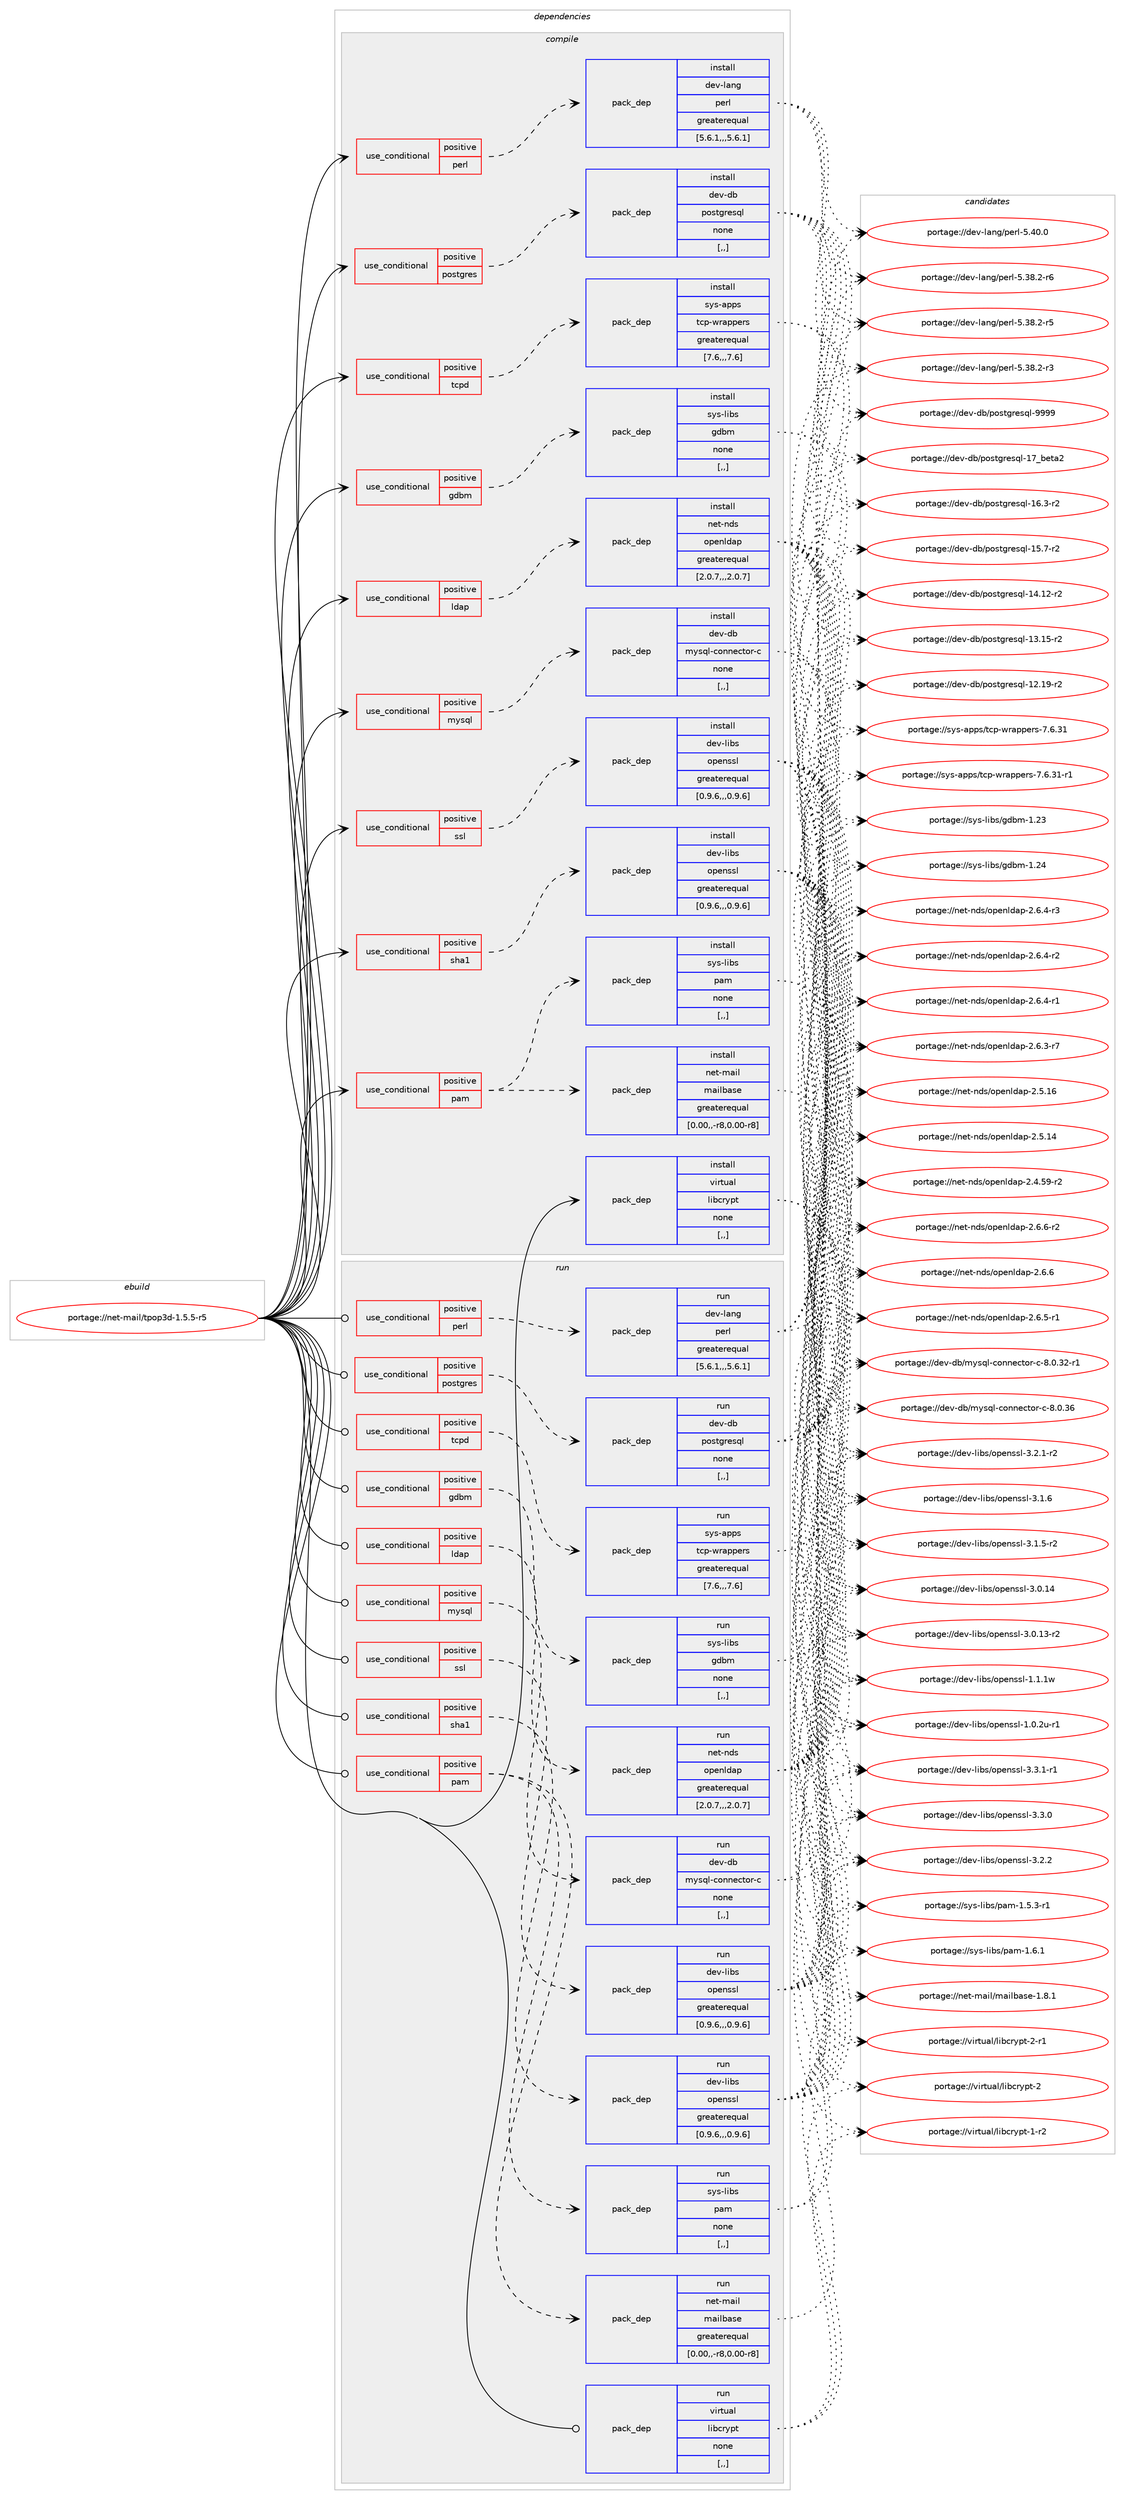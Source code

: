digraph prolog {

# *************
# Graph options
# *************

newrank=true;
concentrate=true;
compound=true;
graph [rankdir=LR,fontname=Helvetica,fontsize=10,ranksep=1.5];#, ranksep=2.5, nodesep=0.2];
edge  [arrowhead=vee];
node  [fontname=Helvetica,fontsize=10];

# **********
# The ebuild
# **********

subgraph cluster_leftcol {
color=gray;
label=<<i>ebuild</i>>;
id [label="portage://net-mail/tpop3d-1.5.5-r5", color=red, width=4, href="../net-mail/tpop3d-1.5.5-r5.svg"];
}

# ****************
# The dependencies
# ****************

subgraph cluster_midcol {
color=gray;
label=<<i>dependencies</i>>;
subgraph cluster_compile {
fillcolor="#eeeeee";
style=filled;
label=<<i>compile</i>>;
subgraph cond95423 {
dependency364932 [label=<<TABLE BORDER="0" CELLBORDER="1" CELLSPACING="0" CELLPADDING="4"><TR><TD ROWSPAN="3" CELLPADDING="10">use_conditional</TD></TR><TR><TD>positive</TD></TR><TR><TD>gdbm</TD></TR></TABLE>>, shape=none, color=red];
subgraph pack266848 {
dependency364933 [label=<<TABLE BORDER="0" CELLBORDER="1" CELLSPACING="0" CELLPADDING="4" WIDTH="220"><TR><TD ROWSPAN="6" CELLPADDING="30">pack_dep</TD></TR><TR><TD WIDTH="110">install</TD></TR><TR><TD>sys-libs</TD></TR><TR><TD>gdbm</TD></TR><TR><TD>none</TD></TR><TR><TD>[,,]</TD></TR></TABLE>>, shape=none, color=blue];
}
dependency364932:e -> dependency364933:w [weight=20,style="dashed",arrowhead="vee"];
}
id:e -> dependency364932:w [weight=20,style="solid",arrowhead="vee"];
subgraph cond95424 {
dependency364934 [label=<<TABLE BORDER="0" CELLBORDER="1" CELLSPACING="0" CELLPADDING="4"><TR><TD ROWSPAN="3" CELLPADDING="10">use_conditional</TD></TR><TR><TD>positive</TD></TR><TR><TD>ldap</TD></TR></TABLE>>, shape=none, color=red];
subgraph pack266849 {
dependency364935 [label=<<TABLE BORDER="0" CELLBORDER="1" CELLSPACING="0" CELLPADDING="4" WIDTH="220"><TR><TD ROWSPAN="6" CELLPADDING="30">pack_dep</TD></TR><TR><TD WIDTH="110">install</TD></TR><TR><TD>net-nds</TD></TR><TR><TD>openldap</TD></TR><TR><TD>greaterequal</TD></TR><TR><TD>[2.0.7,,,2.0.7]</TD></TR></TABLE>>, shape=none, color=blue];
}
dependency364934:e -> dependency364935:w [weight=20,style="dashed",arrowhead="vee"];
}
id:e -> dependency364934:w [weight=20,style="solid",arrowhead="vee"];
subgraph cond95425 {
dependency364936 [label=<<TABLE BORDER="0" CELLBORDER="1" CELLSPACING="0" CELLPADDING="4"><TR><TD ROWSPAN="3" CELLPADDING="10">use_conditional</TD></TR><TR><TD>positive</TD></TR><TR><TD>mysql</TD></TR></TABLE>>, shape=none, color=red];
subgraph pack266850 {
dependency364937 [label=<<TABLE BORDER="0" CELLBORDER="1" CELLSPACING="0" CELLPADDING="4" WIDTH="220"><TR><TD ROWSPAN="6" CELLPADDING="30">pack_dep</TD></TR><TR><TD WIDTH="110">install</TD></TR><TR><TD>dev-db</TD></TR><TR><TD>mysql-connector-c</TD></TR><TR><TD>none</TD></TR><TR><TD>[,,]</TD></TR></TABLE>>, shape=none, color=blue];
}
dependency364936:e -> dependency364937:w [weight=20,style="dashed",arrowhead="vee"];
}
id:e -> dependency364936:w [weight=20,style="solid",arrowhead="vee"];
subgraph cond95426 {
dependency364938 [label=<<TABLE BORDER="0" CELLBORDER="1" CELLSPACING="0" CELLPADDING="4"><TR><TD ROWSPAN="3" CELLPADDING="10">use_conditional</TD></TR><TR><TD>positive</TD></TR><TR><TD>pam</TD></TR></TABLE>>, shape=none, color=red];
subgraph pack266851 {
dependency364939 [label=<<TABLE BORDER="0" CELLBORDER="1" CELLSPACING="0" CELLPADDING="4" WIDTH="220"><TR><TD ROWSPAN="6" CELLPADDING="30">pack_dep</TD></TR><TR><TD WIDTH="110">install</TD></TR><TR><TD>net-mail</TD></TR><TR><TD>mailbase</TD></TR><TR><TD>greaterequal</TD></TR><TR><TD>[0.00,,-r8,0.00-r8]</TD></TR></TABLE>>, shape=none, color=blue];
}
dependency364938:e -> dependency364939:w [weight=20,style="dashed",arrowhead="vee"];
subgraph pack266852 {
dependency364940 [label=<<TABLE BORDER="0" CELLBORDER="1" CELLSPACING="0" CELLPADDING="4" WIDTH="220"><TR><TD ROWSPAN="6" CELLPADDING="30">pack_dep</TD></TR><TR><TD WIDTH="110">install</TD></TR><TR><TD>sys-libs</TD></TR><TR><TD>pam</TD></TR><TR><TD>none</TD></TR><TR><TD>[,,]</TD></TR></TABLE>>, shape=none, color=blue];
}
dependency364938:e -> dependency364940:w [weight=20,style="dashed",arrowhead="vee"];
}
id:e -> dependency364938:w [weight=20,style="solid",arrowhead="vee"];
subgraph cond95427 {
dependency364941 [label=<<TABLE BORDER="0" CELLBORDER="1" CELLSPACING="0" CELLPADDING="4"><TR><TD ROWSPAN="3" CELLPADDING="10">use_conditional</TD></TR><TR><TD>positive</TD></TR><TR><TD>perl</TD></TR></TABLE>>, shape=none, color=red];
subgraph pack266853 {
dependency364942 [label=<<TABLE BORDER="0" CELLBORDER="1" CELLSPACING="0" CELLPADDING="4" WIDTH="220"><TR><TD ROWSPAN="6" CELLPADDING="30">pack_dep</TD></TR><TR><TD WIDTH="110">install</TD></TR><TR><TD>dev-lang</TD></TR><TR><TD>perl</TD></TR><TR><TD>greaterequal</TD></TR><TR><TD>[5.6.1,,,5.6.1]</TD></TR></TABLE>>, shape=none, color=blue];
}
dependency364941:e -> dependency364942:w [weight=20,style="dashed",arrowhead="vee"];
}
id:e -> dependency364941:w [weight=20,style="solid",arrowhead="vee"];
subgraph cond95428 {
dependency364943 [label=<<TABLE BORDER="0" CELLBORDER="1" CELLSPACING="0" CELLPADDING="4"><TR><TD ROWSPAN="3" CELLPADDING="10">use_conditional</TD></TR><TR><TD>positive</TD></TR><TR><TD>postgres</TD></TR></TABLE>>, shape=none, color=red];
subgraph pack266854 {
dependency364944 [label=<<TABLE BORDER="0" CELLBORDER="1" CELLSPACING="0" CELLPADDING="4" WIDTH="220"><TR><TD ROWSPAN="6" CELLPADDING="30">pack_dep</TD></TR><TR><TD WIDTH="110">install</TD></TR><TR><TD>dev-db</TD></TR><TR><TD>postgresql</TD></TR><TR><TD>none</TD></TR><TR><TD>[,,]</TD></TR></TABLE>>, shape=none, color=blue];
}
dependency364943:e -> dependency364944:w [weight=20,style="dashed",arrowhead="vee"];
}
id:e -> dependency364943:w [weight=20,style="solid",arrowhead="vee"];
subgraph cond95429 {
dependency364945 [label=<<TABLE BORDER="0" CELLBORDER="1" CELLSPACING="0" CELLPADDING="4"><TR><TD ROWSPAN="3" CELLPADDING="10">use_conditional</TD></TR><TR><TD>positive</TD></TR><TR><TD>sha1</TD></TR></TABLE>>, shape=none, color=red];
subgraph pack266855 {
dependency364946 [label=<<TABLE BORDER="0" CELLBORDER="1" CELLSPACING="0" CELLPADDING="4" WIDTH="220"><TR><TD ROWSPAN="6" CELLPADDING="30">pack_dep</TD></TR><TR><TD WIDTH="110">install</TD></TR><TR><TD>dev-libs</TD></TR><TR><TD>openssl</TD></TR><TR><TD>greaterequal</TD></TR><TR><TD>[0.9.6,,,0.9.6]</TD></TR></TABLE>>, shape=none, color=blue];
}
dependency364945:e -> dependency364946:w [weight=20,style="dashed",arrowhead="vee"];
}
id:e -> dependency364945:w [weight=20,style="solid",arrowhead="vee"];
subgraph cond95430 {
dependency364947 [label=<<TABLE BORDER="0" CELLBORDER="1" CELLSPACING="0" CELLPADDING="4"><TR><TD ROWSPAN="3" CELLPADDING="10">use_conditional</TD></TR><TR><TD>positive</TD></TR><TR><TD>ssl</TD></TR></TABLE>>, shape=none, color=red];
subgraph pack266856 {
dependency364948 [label=<<TABLE BORDER="0" CELLBORDER="1" CELLSPACING="0" CELLPADDING="4" WIDTH="220"><TR><TD ROWSPAN="6" CELLPADDING="30">pack_dep</TD></TR><TR><TD WIDTH="110">install</TD></TR><TR><TD>dev-libs</TD></TR><TR><TD>openssl</TD></TR><TR><TD>greaterequal</TD></TR><TR><TD>[0.9.6,,,0.9.6]</TD></TR></TABLE>>, shape=none, color=blue];
}
dependency364947:e -> dependency364948:w [weight=20,style="dashed",arrowhead="vee"];
}
id:e -> dependency364947:w [weight=20,style="solid",arrowhead="vee"];
subgraph cond95431 {
dependency364949 [label=<<TABLE BORDER="0" CELLBORDER="1" CELLSPACING="0" CELLPADDING="4"><TR><TD ROWSPAN="3" CELLPADDING="10">use_conditional</TD></TR><TR><TD>positive</TD></TR><TR><TD>tcpd</TD></TR></TABLE>>, shape=none, color=red];
subgraph pack266857 {
dependency364950 [label=<<TABLE BORDER="0" CELLBORDER="1" CELLSPACING="0" CELLPADDING="4" WIDTH="220"><TR><TD ROWSPAN="6" CELLPADDING="30">pack_dep</TD></TR><TR><TD WIDTH="110">install</TD></TR><TR><TD>sys-apps</TD></TR><TR><TD>tcp-wrappers</TD></TR><TR><TD>greaterequal</TD></TR><TR><TD>[7.6,,,7.6]</TD></TR></TABLE>>, shape=none, color=blue];
}
dependency364949:e -> dependency364950:w [weight=20,style="dashed",arrowhead="vee"];
}
id:e -> dependency364949:w [weight=20,style="solid",arrowhead="vee"];
subgraph pack266858 {
dependency364951 [label=<<TABLE BORDER="0" CELLBORDER="1" CELLSPACING="0" CELLPADDING="4" WIDTH="220"><TR><TD ROWSPAN="6" CELLPADDING="30">pack_dep</TD></TR><TR><TD WIDTH="110">install</TD></TR><TR><TD>virtual</TD></TR><TR><TD>libcrypt</TD></TR><TR><TD>none</TD></TR><TR><TD>[,,]</TD></TR></TABLE>>, shape=none, color=blue];
}
id:e -> dependency364951:w [weight=20,style="solid",arrowhead="vee"];
}
subgraph cluster_compileandrun {
fillcolor="#eeeeee";
style=filled;
label=<<i>compile and run</i>>;
}
subgraph cluster_run {
fillcolor="#eeeeee";
style=filled;
label=<<i>run</i>>;
subgraph cond95432 {
dependency364952 [label=<<TABLE BORDER="0" CELLBORDER="1" CELLSPACING="0" CELLPADDING="4"><TR><TD ROWSPAN="3" CELLPADDING="10">use_conditional</TD></TR><TR><TD>positive</TD></TR><TR><TD>gdbm</TD></TR></TABLE>>, shape=none, color=red];
subgraph pack266859 {
dependency364953 [label=<<TABLE BORDER="0" CELLBORDER="1" CELLSPACING="0" CELLPADDING="4" WIDTH="220"><TR><TD ROWSPAN="6" CELLPADDING="30">pack_dep</TD></TR><TR><TD WIDTH="110">run</TD></TR><TR><TD>sys-libs</TD></TR><TR><TD>gdbm</TD></TR><TR><TD>none</TD></TR><TR><TD>[,,]</TD></TR></TABLE>>, shape=none, color=blue];
}
dependency364952:e -> dependency364953:w [weight=20,style="dashed",arrowhead="vee"];
}
id:e -> dependency364952:w [weight=20,style="solid",arrowhead="odot"];
subgraph cond95433 {
dependency364954 [label=<<TABLE BORDER="0" CELLBORDER="1" CELLSPACING="0" CELLPADDING="4"><TR><TD ROWSPAN="3" CELLPADDING="10">use_conditional</TD></TR><TR><TD>positive</TD></TR><TR><TD>ldap</TD></TR></TABLE>>, shape=none, color=red];
subgraph pack266860 {
dependency364955 [label=<<TABLE BORDER="0" CELLBORDER="1" CELLSPACING="0" CELLPADDING="4" WIDTH="220"><TR><TD ROWSPAN="6" CELLPADDING="30">pack_dep</TD></TR><TR><TD WIDTH="110">run</TD></TR><TR><TD>net-nds</TD></TR><TR><TD>openldap</TD></TR><TR><TD>greaterequal</TD></TR><TR><TD>[2.0.7,,,2.0.7]</TD></TR></TABLE>>, shape=none, color=blue];
}
dependency364954:e -> dependency364955:w [weight=20,style="dashed",arrowhead="vee"];
}
id:e -> dependency364954:w [weight=20,style="solid",arrowhead="odot"];
subgraph cond95434 {
dependency364956 [label=<<TABLE BORDER="0" CELLBORDER="1" CELLSPACING="0" CELLPADDING="4"><TR><TD ROWSPAN="3" CELLPADDING="10">use_conditional</TD></TR><TR><TD>positive</TD></TR><TR><TD>mysql</TD></TR></TABLE>>, shape=none, color=red];
subgraph pack266861 {
dependency364957 [label=<<TABLE BORDER="0" CELLBORDER="1" CELLSPACING="0" CELLPADDING="4" WIDTH="220"><TR><TD ROWSPAN="6" CELLPADDING="30">pack_dep</TD></TR><TR><TD WIDTH="110">run</TD></TR><TR><TD>dev-db</TD></TR><TR><TD>mysql-connector-c</TD></TR><TR><TD>none</TD></TR><TR><TD>[,,]</TD></TR></TABLE>>, shape=none, color=blue];
}
dependency364956:e -> dependency364957:w [weight=20,style="dashed",arrowhead="vee"];
}
id:e -> dependency364956:w [weight=20,style="solid",arrowhead="odot"];
subgraph cond95435 {
dependency364958 [label=<<TABLE BORDER="0" CELLBORDER="1" CELLSPACING="0" CELLPADDING="4"><TR><TD ROWSPAN="3" CELLPADDING="10">use_conditional</TD></TR><TR><TD>positive</TD></TR><TR><TD>pam</TD></TR></TABLE>>, shape=none, color=red];
subgraph pack266862 {
dependency364959 [label=<<TABLE BORDER="0" CELLBORDER="1" CELLSPACING="0" CELLPADDING="4" WIDTH="220"><TR><TD ROWSPAN="6" CELLPADDING="30">pack_dep</TD></TR><TR><TD WIDTH="110">run</TD></TR><TR><TD>net-mail</TD></TR><TR><TD>mailbase</TD></TR><TR><TD>greaterequal</TD></TR><TR><TD>[0.00,,-r8,0.00-r8]</TD></TR></TABLE>>, shape=none, color=blue];
}
dependency364958:e -> dependency364959:w [weight=20,style="dashed",arrowhead="vee"];
subgraph pack266863 {
dependency364960 [label=<<TABLE BORDER="0" CELLBORDER="1" CELLSPACING="0" CELLPADDING="4" WIDTH="220"><TR><TD ROWSPAN="6" CELLPADDING="30">pack_dep</TD></TR><TR><TD WIDTH="110">run</TD></TR><TR><TD>sys-libs</TD></TR><TR><TD>pam</TD></TR><TR><TD>none</TD></TR><TR><TD>[,,]</TD></TR></TABLE>>, shape=none, color=blue];
}
dependency364958:e -> dependency364960:w [weight=20,style="dashed",arrowhead="vee"];
}
id:e -> dependency364958:w [weight=20,style="solid",arrowhead="odot"];
subgraph cond95436 {
dependency364961 [label=<<TABLE BORDER="0" CELLBORDER="1" CELLSPACING="0" CELLPADDING="4"><TR><TD ROWSPAN="3" CELLPADDING="10">use_conditional</TD></TR><TR><TD>positive</TD></TR><TR><TD>perl</TD></TR></TABLE>>, shape=none, color=red];
subgraph pack266864 {
dependency364962 [label=<<TABLE BORDER="0" CELLBORDER="1" CELLSPACING="0" CELLPADDING="4" WIDTH="220"><TR><TD ROWSPAN="6" CELLPADDING="30">pack_dep</TD></TR><TR><TD WIDTH="110">run</TD></TR><TR><TD>dev-lang</TD></TR><TR><TD>perl</TD></TR><TR><TD>greaterequal</TD></TR><TR><TD>[5.6.1,,,5.6.1]</TD></TR></TABLE>>, shape=none, color=blue];
}
dependency364961:e -> dependency364962:w [weight=20,style="dashed",arrowhead="vee"];
}
id:e -> dependency364961:w [weight=20,style="solid",arrowhead="odot"];
subgraph cond95437 {
dependency364963 [label=<<TABLE BORDER="0" CELLBORDER="1" CELLSPACING="0" CELLPADDING="4"><TR><TD ROWSPAN="3" CELLPADDING="10">use_conditional</TD></TR><TR><TD>positive</TD></TR><TR><TD>postgres</TD></TR></TABLE>>, shape=none, color=red];
subgraph pack266865 {
dependency364964 [label=<<TABLE BORDER="0" CELLBORDER="1" CELLSPACING="0" CELLPADDING="4" WIDTH="220"><TR><TD ROWSPAN="6" CELLPADDING="30">pack_dep</TD></TR><TR><TD WIDTH="110">run</TD></TR><TR><TD>dev-db</TD></TR><TR><TD>postgresql</TD></TR><TR><TD>none</TD></TR><TR><TD>[,,]</TD></TR></TABLE>>, shape=none, color=blue];
}
dependency364963:e -> dependency364964:w [weight=20,style="dashed",arrowhead="vee"];
}
id:e -> dependency364963:w [weight=20,style="solid",arrowhead="odot"];
subgraph cond95438 {
dependency364965 [label=<<TABLE BORDER="0" CELLBORDER="1" CELLSPACING="0" CELLPADDING="4"><TR><TD ROWSPAN="3" CELLPADDING="10">use_conditional</TD></TR><TR><TD>positive</TD></TR><TR><TD>sha1</TD></TR></TABLE>>, shape=none, color=red];
subgraph pack266866 {
dependency364966 [label=<<TABLE BORDER="0" CELLBORDER="1" CELLSPACING="0" CELLPADDING="4" WIDTH="220"><TR><TD ROWSPAN="6" CELLPADDING="30">pack_dep</TD></TR><TR><TD WIDTH="110">run</TD></TR><TR><TD>dev-libs</TD></TR><TR><TD>openssl</TD></TR><TR><TD>greaterequal</TD></TR><TR><TD>[0.9.6,,,0.9.6]</TD></TR></TABLE>>, shape=none, color=blue];
}
dependency364965:e -> dependency364966:w [weight=20,style="dashed",arrowhead="vee"];
}
id:e -> dependency364965:w [weight=20,style="solid",arrowhead="odot"];
subgraph cond95439 {
dependency364967 [label=<<TABLE BORDER="0" CELLBORDER="1" CELLSPACING="0" CELLPADDING="4"><TR><TD ROWSPAN="3" CELLPADDING="10">use_conditional</TD></TR><TR><TD>positive</TD></TR><TR><TD>ssl</TD></TR></TABLE>>, shape=none, color=red];
subgraph pack266867 {
dependency364968 [label=<<TABLE BORDER="0" CELLBORDER="1" CELLSPACING="0" CELLPADDING="4" WIDTH="220"><TR><TD ROWSPAN="6" CELLPADDING="30">pack_dep</TD></TR><TR><TD WIDTH="110">run</TD></TR><TR><TD>dev-libs</TD></TR><TR><TD>openssl</TD></TR><TR><TD>greaterequal</TD></TR><TR><TD>[0.9.6,,,0.9.6]</TD></TR></TABLE>>, shape=none, color=blue];
}
dependency364967:e -> dependency364968:w [weight=20,style="dashed",arrowhead="vee"];
}
id:e -> dependency364967:w [weight=20,style="solid",arrowhead="odot"];
subgraph cond95440 {
dependency364969 [label=<<TABLE BORDER="0" CELLBORDER="1" CELLSPACING="0" CELLPADDING="4"><TR><TD ROWSPAN="3" CELLPADDING="10">use_conditional</TD></TR><TR><TD>positive</TD></TR><TR><TD>tcpd</TD></TR></TABLE>>, shape=none, color=red];
subgraph pack266868 {
dependency364970 [label=<<TABLE BORDER="0" CELLBORDER="1" CELLSPACING="0" CELLPADDING="4" WIDTH="220"><TR><TD ROWSPAN="6" CELLPADDING="30">pack_dep</TD></TR><TR><TD WIDTH="110">run</TD></TR><TR><TD>sys-apps</TD></TR><TR><TD>tcp-wrappers</TD></TR><TR><TD>greaterequal</TD></TR><TR><TD>[7.6,,,7.6]</TD></TR></TABLE>>, shape=none, color=blue];
}
dependency364969:e -> dependency364970:w [weight=20,style="dashed",arrowhead="vee"];
}
id:e -> dependency364969:w [weight=20,style="solid",arrowhead="odot"];
subgraph pack266869 {
dependency364971 [label=<<TABLE BORDER="0" CELLBORDER="1" CELLSPACING="0" CELLPADDING="4" WIDTH="220"><TR><TD ROWSPAN="6" CELLPADDING="30">pack_dep</TD></TR><TR><TD WIDTH="110">run</TD></TR><TR><TD>virtual</TD></TR><TR><TD>libcrypt</TD></TR><TR><TD>none</TD></TR><TR><TD>[,,]</TD></TR></TABLE>>, shape=none, color=blue];
}
id:e -> dependency364971:w [weight=20,style="solid",arrowhead="odot"];
}
}

# **************
# The candidates
# **************

subgraph cluster_choices {
rank=same;
color=gray;
label=<<i>candidates</i>>;

subgraph choice266848 {
color=black;
nodesep=1;
choice115121115451081059811547103100981094549465052 [label="portage://sys-libs/gdbm-1.24", color=red, width=4,href="../sys-libs/gdbm-1.24.svg"];
choice115121115451081059811547103100981094549465051 [label="portage://sys-libs/gdbm-1.23", color=red, width=4,href="../sys-libs/gdbm-1.23.svg"];
dependency364933:e -> choice115121115451081059811547103100981094549465052:w [style=dotted,weight="100"];
dependency364933:e -> choice115121115451081059811547103100981094549465051:w [style=dotted,weight="100"];
}
subgraph choice266849 {
color=black;
nodesep=1;
choice1101011164511010011547111112101110108100971124550465446544511450 [label="portage://net-nds/openldap-2.6.6-r2", color=red, width=4,href="../net-nds/openldap-2.6.6-r2.svg"];
choice110101116451101001154711111210111010810097112455046544654 [label="portage://net-nds/openldap-2.6.6", color=red, width=4,href="../net-nds/openldap-2.6.6.svg"];
choice1101011164511010011547111112101110108100971124550465446534511449 [label="portage://net-nds/openldap-2.6.5-r1", color=red, width=4,href="../net-nds/openldap-2.6.5-r1.svg"];
choice1101011164511010011547111112101110108100971124550465446524511451 [label="portage://net-nds/openldap-2.6.4-r3", color=red, width=4,href="../net-nds/openldap-2.6.4-r3.svg"];
choice1101011164511010011547111112101110108100971124550465446524511450 [label="portage://net-nds/openldap-2.6.4-r2", color=red, width=4,href="../net-nds/openldap-2.6.4-r2.svg"];
choice1101011164511010011547111112101110108100971124550465446524511449 [label="portage://net-nds/openldap-2.6.4-r1", color=red, width=4,href="../net-nds/openldap-2.6.4-r1.svg"];
choice1101011164511010011547111112101110108100971124550465446514511455 [label="portage://net-nds/openldap-2.6.3-r7", color=red, width=4,href="../net-nds/openldap-2.6.3-r7.svg"];
choice11010111645110100115471111121011101081009711245504653464954 [label="portage://net-nds/openldap-2.5.16", color=red, width=4,href="../net-nds/openldap-2.5.16.svg"];
choice11010111645110100115471111121011101081009711245504653464952 [label="portage://net-nds/openldap-2.5.14", color=red, width=4,href="../net-nds/openldap-2.5.14.svg"];
choice110101116451101001154711111210111010810097112455046524653574511450 [label="portage://net-nds/openldap-2.4.59-r2", color=red, width=4,href="../net-nds/openldap-2.4.59-r2.svg"];
dependency364935:e -> choice1101011164511010011547111112101110108100971124550465446544511450:w [style=dotted,weight="100"];
dependency364935:e -> choice110101116451101001154711111210111010810097112455046544654:w [style=dotted,weight="100"];
dependency364935:e -> choice1101011164511010011547111112101110108100971124550465446534511449:w [style=dotted,weight="100"];
dependency364935:e -> choice1101011164511010011547111112101110108100971124550465446524511451:w [style=dotted,weight="100"];
dependency364935:e -> choice1101011164511010011547111112101110108100971124550465446524511450:w [style=dotted,weight="100"];
dependency364935:e -> choice1101011164511010011547111112101110108100971124550465446524511449:w [style=dotted,weight="100"];
dependency364935:e -> choice1101011164511010011547111112101110108100971124550465446514511455:w [style=dotted,weight="100"];
dependency364935:e -> choice11010111645110100115471111121011101081009711245504653464954:w [style=dotted,weight="100"];
dependency364935:e -> choice11010111645110100115471111121011101081009711245504653464952:w [style=dotted,weight="100"];
dependency364935:e -> choice110101116451101001154711111210111010810097112455046524653574511450:w [style=dotted,weight="100"];
}
subgraph choice266850 {
color=black;
nodesep=1;
choice100101118451009847109121115113108459911111011010199116111114459945564648465154 [label="portage://dev-db/mysql-connector-c-8.0.36", color=red, width=4,href="../dev-db/mysql-connector-c-8.0.36.svg"];
choice1001011184510098471091211151131084599111110110101991161111144599455646484651504511449 [label="portage://dev-db/mysql-connector-c-8.0.32-r1", color=red, width=4,href="../dev-db/mysql-connector-c-8.0.32-r1.svg"];
dependency364937:e -> choice100101118451009847109121115113108459911111011010199116111114459945564648465154:w [style=dotted,weight="100"];
dependency364937:e -> choice1001011184510098471091211151131084599111110110101991161111144599455646484651504511449:w [style=dotted,weight="100"];
}
subgraph choice266851 {
color=black;
nodesep=1;
choice110101116451099710510847109971051089897115101454946564649 [label="portage://net-mail/mailbase-1.8.1", color=red, width=4,href="../net-mail/mailbase-1.8.1.svg"];
dependency364939:e -> choice110101116451099710510847109971051089897115101454946564649:w [style=dotted,weight="100"];
}
subgraph choice266852 {
color=black;
nodesep=1;
choice11512111545108105981154711297109454946544649 [label="portage://sys-libs/pam-1.6.1", color=red, width=4,href="../sys-libs/pam-1.6.1.svg"];
choice115121115451081059811547112971094549465346514511449 [label="portage://sys-libs/pam-1.5.3-r1", color=red, width=4,href="../sys-libs/pam-1.5.3-r1.svg"];
dependency364940:e -> choice11512111545108105981154711297109454946544649:w [style=dotted,weight="100"];
dependency364940:e -> choice115121115451081059811547112971094549465346514511449:w [style=dotted,weight="100"];
}
subgraph choice266853 {
color=black;
nodesep=1;
choice10010111845108971101034711210111410845534652484648 [label="portage://dev-lang/perl-5.40.0", color=red, width=4,href="../dev-lang/perl-5.40.0.svg"];
choice100101118451089711010347112101114108455346515646504511454 [label="portage://dev-lang/perl-5.38.2-r6", color=red, width=4,href="../dev-lang/perl-5.38.2-r6.svg"];
choice100101118451089711010347112101114108455346515646504511453 [label="portage://dev-lang/perl-5.38.2-r5", color=red, width=4,href="../dev-lang/perl-5.38.2-r5.svg"];
choice100101118451089711010347112101114108455346515646504511451 [label="portage://dev-lang/perl-5.38.2-r3", color=red, width=4,href="../dev-lang/perl-5.38.2-r3.svg"];
dependency364942:e -> choice10010111845108971101034711210111410845534652484648:w [style=dotted,weight="100"];
dependency364942:e -> choice100101118451089711010347112101114108455346515646504511454:w [style=dotted,weight="100"];
dependency364942:e -> choice100101118451089711010347112101114108455346515646504511453:w [style=dotted,weight="100"];
dependency364942:e -> choice100101118451089711010347112101114108455346515646504511451:w [style=dotted,weight="100"];
}
subgraph choice266854 {
color=black;
nodesep=1;
choice1001011184510098471121111151161031141011151131084557575757 [label="portage://dev-db/postgresql-9999", color=red, width=4,href="../dev-db/postgresql-9999.svg"];
choice10010111845100984711211111511610311410111511310845495595981011169750 [label="portage://dev-db/postgresql-17_beta2", color=red, width=4,href="../dev-db/postgresql-17_beta2.svg"];
choice10010111845100984711211111511610311410111511310845495446514511450 [label="portage://dev-db/postgresql-16.3-r2", color=red, width=4,href="../dev-db/postgresql-16.3-r2.svg"];
choice10010111845100984711211111511610311410111511310845495346554511450 [label="portage://dev-db/postgresql-15.7-r2", color=red, width=4,href="../dev-db/postgresql-15.7-r2.svg"];
choice1001011184510098471121111151161031141011151131084549524649504511450 [label="portage://dev-db/postgresql-14.12-r2", color=red, width=4,href="../dev-db/postgresql-14.12-r2.svg"];
choice1001011184510098471121111151161031141011151131084549514649534511450 [label="portage://dev-db/postgresql-13.15-r2", color=red, width=4,href="../dev-db/postgresql-13.15-r2.svg"];
choice1001011184510098471121111151161031141011151131084549504649574511450 [label="portage://dev-db/postgresql-12.19-r2", color=red, width=4,href="../dev-db/postgresql-12.19-r2.svg"];
dependency364944:e -> choice1001011184510098471121111151161031141011151131084557575757:w [style=dotted,weight="100"];
dependency364944:e -> choice10010111845100984711211111511610311410111511310845495595981011169750:w [style=dotted,weight="100"];
dependency364944:e -> choice10010111845100984711211111511610311410111511310845495446514511450:w [style=dotted,weight="100"];
dependency364944:e -> choice10010111845100984711211111511610311410111511310845495346554511450:w [style=dotted,weight="100"];
dependency364944:e -> choice1001011184510098471121111151161031141011151131084549524649504511450:w [style=dotted,weight="100"];
dependency364944:e -> choice1001011184510098471121111151161031141011151131084549514649534511450:w [style=dotted,weight="100"];
dependency364944:e -> choice1001011184510098471121111151161031141011151131084549504649574511450:w [style=dotted,weight="100"];
}
subgraph choice266855 {
color=black;
nodesep=1;
choice1001011184510810598115471111121011101151151084551465146494511449 [label="portage://dev-libs/openssl-3.3.1-r1", color=red, width=4,href="../dev-libs/openssl-3.3.1-r1.svg"];
choice100101118451081059811547111112101110115115108455146514648 [label="portage://dev-libs/openssl-3.3.0", color=red, width=4,href="../dev-libs/openssl-3.3.0.svg"];
choice100101118451081059811547111112101110115115108455146504650 [label="portage://dev-libs/openssl-3.2.2", color=red, width=4,href="../dev-libs/openssl-3.2.2.svg"];
choice1001011184510810598115471111121011101151151084551465046494511450 [label="portage://dev-libs/openssl-3.2.1-r2", color=red, width=4,href="../dev-libs/openssl-3.2.1-r2.svg"];
choice100101118451081059811547111112101110115115108455146494654 [label="portage://dev-libs/openssl-3.1.6", color=red, width=4,href="../dev-libs/openssl-3.1.6.svg"];
choice1001011184510810598115471111121011101151151084551464946534511450 [label="portage://dev-libs/openssl-3.1.5-r2", color=red, width=4,href="../dev-libs/openssl-3.1.5-r2.svg"];
choice10010111845108105981154711111210111011511510845514648464952 [label="portage://dev-libs/openssl-3.0.14", color=red, width=4,href="../dev-libs/openssl-3.0.14.svg"];
choice100101118451081059811547111112101110115115108455146484649514511450 [label="portage://dev-libs/openssl-3.0.13-r2", color=red, width=4,href="../dev-libs/openssl-3.0.13-r2.svg"];
choice100101118451081059811547111112101110115115108454946494649119 [label="portage://dev-libs/openssl-1.1.1w", color=red, width=4,href="../dev-libs/openssl-1.1.1w.svg"];
choice1001011184510810598115471111121011101151151084549464846501174511449 [label="portage://dev-libs/openssl-1.0.2u-r1", color=red, width=4,href="../dev-libs/openssl-1.0.2u-r1.svg"];
dependency364946:e -> choice1001011184510810598115471111121011101151151084551465146494511449:w [style=dotted,weight="100"];
dependency364946:e -> choice100101118451081059811547111112101110115115108455146514648:w [style=dotted,weight="100"];
dependency364946:e -> choice100101118451081059811547111112101110115115108455146504650:w [style=dotted,weight="100"];
dependency364946:e -> choice1001011184510810598115471111121011101151151084551465046494511450:w [style=dotted,weight="100"];
dependency364946:e -> choice100101118451081059811547111112101110115115108455146494654:w [style=dotted,weight="100"];
dependency364946:e -> choice1001011184510810598115471111121011101151151084551464946534511450:w [style=dotted,weight="100"];
dependency364946:e -> choice10010111845108105981154711111210111011511510845514648464952:w [style=dotted,weight="100"];
dependency364946:e -> choice100101118451081059811547111112101110115115108455146484649514511450:w [style=dotted,weight="100"];
dependency364946:e -> choice100101118451081059811547111112101110115115108454946494649119:w [style=dotted,weight="100"];
dependency364946:e -> choice1001011184510810598115471111121011101151151084549464846501174511449:w [style=dotted,weight="100"];
}
subgraph choice266856 {
color=black;
nodesep=1;
choice1001011184510810598115471111121011101151151084551465146494511449 [label="portage://dev-libs/openssl-3.3.1-r1", color=red, width=4,href="../dev-libs/openssl-3.3.1-r1.svg"];
choice100101118451081059811547111112101110115115108455146514648 [label="portage://dev-libs/openssl-3.3.0", color=red, width=4,href="../dev-libs/openssl-3.3.0.svg"];
choice100101118451081059811547111112101110115115108455146504650 [label="portage://dev-libs/openssl-3.2.2", color=red, width=4,href="../dev-libs/openssl-3.2.2.svg"];
choice1001011184510810598115471111121011101151151084551465046494511450 [label="portage://dev-libs/openssl-3.2.1-r2", color=red, width=4,href="../dev-libs/openssl-3.2.1-r2.svg"];
choice100101118451081059811547111112101110115115108455146494654 [label="portage://dev-libs/openssl-3.1.6", color=red, width=4,href="../dev-libs/openssl-3.1.6.svg"];
choice1001011184510810598115471111121011101151151084551464946534511450 [label="portage://dev-libs/openssl-3.1.5-r2", color=red, width=4,href="../dev-libs/openssl-3.1.5-r2.svg"];
choice10010111845108105981154711111210111011511510845514648464952 [label="portage://dev-libs/openssl-3.0.14", color=red, width=4,href="../dev-libs/openssl-3.0.14.svg"];
choice100101118451081059811547111112101110115115108455146484649514511450 [label="portage://dev-libs/openssl-3.0.13-r2", color=red, width=4,href="../dev-libs/openssl-3.0.13-r2.svg"];
choice100101118451081059811547111112101110115115108454946494649119 [label="portage://dev-libs/openssl-1.1.1w", color=red, width=4,href="../dev-libs/openssl-1.1.1w.svg"];
choice1001011184510810598115471111121011101151151084549464846501174511449 [label="portage://dev-libs/openssl-1.0.2u-r1", color=red, width=4,href="../dev-libs/openssl-1.0.2u-r1.svg"];
dependency364948:e -> choice1001011184510810598115471111121011101151151084551465146494511449:w [style=dotted,weight="100"];
dependency364948:e -> choice100101118451081059811547111112101110115115108455146514648:w [style=dotted,weight="100"];
dependency364948:e -> choice100101118451081059811547111112101110115115108455146504650:w [style=dotted,weight="100"];
dependency364948:e -> choice1001011184510810598115471111121011101151151084551465046494511450:w [style=dotted,weight="100"];
dependency364948:e -> choice100101118451081059811547111112101110115115108455146494654:w [style=dotted,weight="100"];
dependency364948:e -> choice1001011184510810598115471111121011101151151084551464946534511450:w [style=dotted,weight="100"];
dependency364948:e -> choice10010111845108105981154711111210111011511510845514648464952:w [style=dotted,weight="100"];
dependency364948:e -> choice100101118451081059811547111112101110115115108455146484649514511450:w [style=dotted,weight="100"];
dependency364948:e -> choice100101118451081059811547111112101110115115108454946494649119:w [style=dotted,weight="100"];
dependency364948:e -> choice1001011184510810598115471111121011101151151084549464846501174511449:w [style=dotted,weight="100"];
}
subgraph choice266857 {
color=black;
nodesep=1;
choice115121115459711211211547116991124511911497112112101114115455546544651494511449 [label="portage://sys-apps/tcp-wrappers-7.6.31-r1", color=red, width=4,href="../sys-apps/tcp-wrappers-7.6.31-r1.svg"];
choice11512111545971121121154711699112451191149711211210111411545554654465149 [label="portage://sys-apps/tcp-wrappers-7.6.31", color=red, width=4,href="../sys-apps/tcp-wrappers-7.6.31.svg"];
dependency364950:e -> choice115121115459711211211547116991124511911497112112101114115455546544651494511449:w [style=dotted,weight="100"];
dependency364950:e -> choice11512111545971121121154711699112451191149711211210111411545554654465149:w [style=dotted,weight="100"];
}
subgraph choice266858 {
color=black;
nodesep=1;
choice1181051141161179710847108105989911412111211645504511449 [label="portage://virtual/libcrypt-2-r1", color=red, width=4,href="../virtual/libcrypt-2-r1.svg"];
choice118105114116117971084710810598991141211121164550 [label="portage://virtual/libcrypt-2", color=red, width=4,href="../virtual/libcrypt-2.svg"];
choice1181051141161179710847108105989911412111211645494511450 [label="portage://virtual/libcrypt-1-r2", color=red, width=4,href="../virtual/libcrypt-1-r2.svg"];
dependency364951:e -> choice1181051141161179710847108105989911412111211645504511449:w [style=dotted,weight="100"];
dependency364951:e -> choice118105114116117971084710810598991141211121164550:w [style=dotted,weight="100"];
dependency364951:e -> choice1181051141161179710847108105989911412111211645494511450:w [style=dotted,weight="100"];
}
subgraph choice266859 {
color=black;
nodesep=1;
choice115121115451081059811547103100981094549465052 [label="portage://sys-libs/gdbm-1.24", color=red, width=4,href="../sys-libs/gdbm-1.24.svg"];
choice115121115451081059811547103100981094549465051 [label="portage://sys-libs/gdbm-1.23", color=red, width=4,href="../sys-libs/gdbm-1.23.svg"];
dependency364953:e -> choice115121115451081059811547103100981094549465052:w [style=dotted,weight="100"];
dependency364953:e -> choice115121115451081059811547103100981094549465051:w [style=dotted,weight="100"];
}
subgraph choice266860 {
color=black;
nodesep=1;
choice1101011164511010011547111112101110108100971124550465446544511450 [label="portage://net-nds/openldap-2.6.6-r2", color=red, width=4,href="../net-nds/openldap-2.6.6-r2.svg"];
choice110101116451101001154711111210111010810097112455046544654 [label="portage://net-nds/openldap-2.6.6", color=red, width=4,href="../net-nds/openldap-2.6.6.svg"];
choice1101011164511010011547111112101110108100971124550465446534511449 [label="portage://net-nds/openldap-2.6.5-r1", color=red, width=4,href="../net-nds/openldap-2.6.5-r1.svg"];
choice1101011164511010011547111112101110108100971124550465446524511451 [label="portage://net-nds/openldap-2.6.4-r3", color=red, width=4,href="../net-nds/openldap-2.6.4-r3.svg"];
choice1101011164511010011547111112101110108100971124550465446524511450 [label="portage://net-nds/openldap-2.6.4-r2", color=red, width=4,href="../net-nds/openldap-2.6.4-r2.svg"];
choice1101011164511010011547111112101110108100971124550465446524511449 [label="portage://net-nds/openldap-2.6.4-r1", color=red, width=4,href="../net-nds/openldap-2.6.4-r1.svg"];
choice1101011164511010011547111112101110108100971124550465446514511455 [label="portage://net-nds/openldap-2.6.3-r7", color=red, width=4,href="../net-nds/openldap-2.6.3-r7.svg"];
choice11010111645110100115471111121011101081009711245504653464954 [label="portage://net-nds/openldap-2.5.16", color=red, width=4,href="../net-nds/openldap-2.5.16.svg"];
choice11010111645110100115471111121011101081009711245504653464952 [label="portage://net-nds/openldap-2.5.14", color=red, width=4,href="../net-nds/openldap-2.5.14.svg"];
choice110101116451101001154711111210111010810097112455046524653574511450 [label="portage://net-nds/openldap-2.4.59-r2", color=red, width=4,href="../net-nds/openldap-2.4.59-r2.svg"];
dependency364955:e -> choice1101011164511010011547111112101110108100971124550465446544511450:w [style=dotted,weight="100"];
dependency364955:e -> choice110101116451101001154711111210111010810097112455046544654:w [style=dotted,weight="100"];
dependency364955:e -> choice1101011164511010011547111112101110108100971124550465446534511449:w [style=dotted,weight="100"];
dependency364955:e -> choice1101011164511010011547111112101110108100971124550465446524511451:w [style=dotted,weight="100"];
dependency364955:e -> choice1101011164511010011547111112101110108100971124550465446524511450:w [style=dotted,weight="100"];
dependency364955:e -> choice1101011164511010011547111112101110108100971124550465446524511449:w [style=dotted,weight="100"];
dependency364955:e -> choice1101011164511010011547111112101110108100971124550465446514511455:w [style=dotted,weight="100"];
dependency364955:e -> choice11010111645110100115471111121011101081009711245504653464954:w [style=dotted,weight="100"];
dependency364955:e -> choice11010111645110100115471111121011101081009711245504653464952:w [style=dotted,weight="100"];
dependency364955:e -> choice110101116451101001154711111210111010810097112455046524653574511450:w [style=dotted,weight="100"];
}
subgraph choice266861 {
color=black;
nodesep=1;
choice100101118451009847109121115113108459911111011010199116111114459945564648465154 [label="portage://dev-db/mysql-connector-c-8.0.36", color=red, width=4,href="../dev-db/mysql-connector-c-8.0.36.svg"];
choice1001011184510098471091211151131084599111110110101991161111144599455646484651504511449 [label="portage://dev-db/mysql-connector-c-8.0.32-r1", color=red, width=4,href="../dev-db/mysql-connector-c-8.0.32-r1.svg"];
dependency364957:e -> choice100101118451009847109121115113108459911111011010199116111114459945564648465154:w [style=dotted,weight="100"];
dependency364957:e -> choice1001011184510098471091211151131084599111110110101991161111144599455646484651504511449:w [style=dotted,weight="100"];
}
subgraph choice266862 {
color=black;
nodesep=1;
choice110101116451099710510847109971051089897115101454946564649 [label="portage://net-mail/mailbase-1.8.1", color=red, width=4,href="../net-mail/mailbase-1.8.1.svg"];
dependency364959:e -> choice110101116451099710510847109971051089897115101454946564649:w [style=dotted,weight="100"];
}
subgraph choice266863 {
color=black;
nodesep=1;
choice11512111545108105981154711297109454946544649 [label="portage://sys-libs/pam-1.6.1", color=red, width=4,href="../sys-libs/pam-1.6.1.svg"];
choice115121115451081059811547112971094549465346514511449 [label="portage://sys-libs/pam-1.5.3-r1", color=red, width=4,href="../sys-libs/pam-1.5.3-r1.svg"];
dependency364960:e -> choice11512111545108105981154711297109454946544649:w [style=dotted,weight="100"];
dependency364960:e -> choice115121115451081059811547112971094549465346514511449:w [style=dotted,weight="100"];
}
subgraph choice266864 {
color=black;
nodesep=1;
choice10010111845108971101034711210111410845534652484648 [label="portage://dev-lang/perl-5.40.0", color=red, width=4,href="../dev-lang/perl-5.40.0.svg"];
choice100101118451089711010347112101114108455346515646504511454 [label="portage://dev-lang/perl-5.38.2-r6", color=red, width=4,href="../dev-lang/perl-5.38.2-r6.svg"];
choice100101118451089711010347112101114108455346515646504511453 [label="portage://dev-lang/perl-5.38.2-r5", color=red, width=4,href="../dev-lang/perl-5.38.2-r5.svg"];
choice100101118451089711010347112101114108455346515646504511451 [label="portage://dev-lang/perl-5.38.2-r3", color=red, width=4,href="../dev-lang/perl-5.38.2-r3.svg"];
dependency364962:e -> choice10010111845108971101034711210111410845534652484648:w [style=dotted,weight="100"];
dependency364962:e -> choice100101118451089711010347112101114108455346515646504511454:w [style=dotted,weight="100"];
dependency364962:e -> choice100101118451089711010347112101114108455346515646504511453:w [style=dotted,weight="100"];
dependency364962:e -> choice100101118451089711010347112101114108455346515646504511451:w [style=dotted,weight="100"];
}
subgraph choice266865 {
color=black;
nodesep=1;
choice1001011184510098471121111151161031141011151131084557575757 [label="portage://dev-db/postgresql-9999", color=red, width=4,href="../dev-db/postgresql-9999.svg"];
choice10010111845100984711211111511610311410111511310845495595981011169750 [label="portage://dev-db/postgresql-17_beta2", color=red, width=4,href="../dev-db/postgresql-17_beta2.svg"];
choice10010111845100984711211111511610311410111511310845495446514511450 [label="portage://dev-db/postgresql-16.3-r2", color=red, width=4,href="../dev-db/postgresql-16.3-r2.svg"];
choice10010111845100984711211111511610311410111511310845495346554511450 [label="portage://dev-db/postgresql-15.7-r2", color=red, width=4,href="../dev-db/postgresql-15.7-r2.svg"];
choice1001011184510098471121111151161031141011151131084549524649504511450 [label="portage://dev-db/postgresql-14.12-r2", color=red, width=4,href="../dev-db/postgresql-14.12-r2.svg"];
choice1001011184510098471121111151161031141011151131084549514649534511450 [label="portage://dev-db/postgresql-13.15-r2", color=red, width=4,href="../dev-db/postgresql-13.15-r2.svg"];
choice1001011184510098471121111151161031141011151131084549504649574511450 [label="portage://dev-db/postgresql-12.19-r2", color=red, width=4,href="../dev-db/postgresql-12.19-r2.svg"];
dependency364964:e -> choice1001011184510098471121111151161031141011151131084557575757:w [style=dotted,weight="100"];
dependency364964:e -> choice10010111845100984711211111511610311410111511310845495595981011169750:w [style=dotted,weight="100"];
dependency364964:e -> choice10010111845100984711211111511610311410111511310845495446514511450:w [style=dotted,weight="100"];
dependency364964:e -> choice10010111845100984711211111511610311410111511310845495346554511450:w [style=dotted,weight="100"];
dependency364964:e -> choice1001011184510098471121111151161031141011151131084549524649504511450:w [style=dotted,weight="100"];
dependency364964:e -> choice1001011184510098471121111151161031141011151131084549514649534511450:w [style=dotted,weight="100"];
dependency364964:e -> choice1001011184510098471121111151161031141011151131084549504649574511450:w [style=dotted,weight="100"];
}
subgraph choice266866 {
color=black;
nodesep=1;
choice1001011184510810598115471111121011101151151084551465146494511449 [label="portage://dev-libs/openssl-3.3.1-r1", color=red, width=4,href="../dev-libs/openssl-3.3.1-r1.svg"];
choice100101118451081059811547111112101110115115108455146514648 [label="portage://dev-libs/openssl-3.3.0", color=red, width=4,href="../dev-libs/openssl-3.3.0.svg"];
choice100101118451081059811547111112101110115115108455146504650 [label="portage://dev-libs/openssl-3.2.2", color=red, width=4,href="../dev-libs/openssl-3.2.2.svg"];
choice1001011184510810598115471111121011101151151084551465046494511450 [label="portage://dev-libs/openssl-3.2.1-r2", color=red, width=4,href="../dev-libs/openssl-3.2.1-r2.svg"];
choice100101118451081059811547111112101110115115108455146494654 [label="portage://dev-libs/openssl-3.1.6", color=red, width=4,href="../dev-libs/openssl-3.1.6.svg"];
choice1001011184510810598115471111121011101151151084551464946534511450 [label="portage://dev-libs/openssl-3.1.5-r2", color=red, width=4,href="../dev-libs/openssl-3.1.5-r2.svg"];
choice10010111845108105981154711111210111011511510845514648464952 [label="portage://dev-libs/openssl-3.0.14", color=red, width=4,href="../dev-libs/openssl-3.0.14.svg"];
choice100101118451081059811547111112101110115115108455146484649514511450 [label="portage://dev-libs/openssl-3.0.13-r2", color=red, width=4,href="../dev-libs/openssl-3.0.13-r2.svg"];
choice100101118451081059811547111112101110115115108454946494649119 [label="portage://dev-libs/openssl-1.1.1w", color=red, width=4,href="../dev-libs/openssl-1.1.1w.svg"];
choice1001011184510810598115471111121011101151151084549464846501174511449 [label="portage://dev-libs/openssl-1.0.2u-r1", color=red, width=4,href="../dev-libs/openssl-1.0.2u-r1.svg"];
dependency364966:e -> choice1001011184510810598115471111121011101151151084551465146494511449:w [style=dotted,weight="100"];
dependency364966:e -> choice100101118451081059811547111112101110115115108455146514648:w [style=dotted,weight="100"];
dependency364966:e -> choice100101118451081059811547111112101110115115108455146504650:w [style=dotted,weight="100"];
dependency364966:e -> choice1001011184510810598115471111121011101151151084551465046494511450:w [style=dotted,weight="100"];
dependency364966:e -> choice100101118451081059811547111112101110115115108455146494654:w [style=dotted,weight="100"];
dependency364966:e -> choice1001011184510810598115471111121011101151151084551464946534511450:w [style=dotted,weight="100"];
dependency364966:e -> choice10010111845108105981154711111210111011511510845514648464952:w [style=dotted,weight="100"];
dependency364966:e -> choice100101118451081059811547111112101110115115108455146484649514511450:w [style=dotted,weight="100"];
dependency364966:e -> choice100101118451081059811547111112101110115115108454946494649119:w [style=dotted,weight="100"];
dependency364966:e -> choice1001011184510810598115471111121011101151151084549464846501174511449:w [style=dotted,weight="100"];
}
subgraph choice266867 {
color=black;
nodesep=1;
choice1001011184510810598115471111121011101151151084551465146494511449 [label="portage://dev-libs/openssl-3.3.1-r1", color=red, width=4,href="../dev-libs/openssl-3.3.1-r1.svg"];
choice100101118451081059811547111112101110115115108455146514648 [label="portage://dev-libs/openssl-3.3.0", color=red, width=4,href="../dev-libs/openssl-3.3.0.svg"];
choice100101118451081059811547111112101110115115108455146504650 [label="portage://dev-libs/openssl-3.2.2", color=red, width=4,href="../dev-libs/openssl-3.2.2.svg"];
choice1001011184510810598115471111121011101151151084551465046494511450 [label="portage://dev-libs/openssl-3.2.1-r2", color=red, width=4,href="../dev-libs/openssl-3.2.1-r2.svg"];
choice100101118451081059811547111112101110115115108455146494654 [label="portage://dev-libs/openssl-3.1.6", color=red, width=4,href="../dev-libs/openssl-3.1.6.svg"];
choice1001011184510810598115471111121011101151151084551464946534511450 [label="portage://dev-libs/openssl-3.1.5-r2", color=red, width=4,href="../dev-libs/openssl-3.1.5-r2.svg"];
choice10010111845108105981154711111210111011511510845514648464952 [label="portage://dev-libs/openssl-3.0.14", color=red, width=4,href="../dev-libs/openssl-3.0.14.svg"];
choice100101118451081059811547111112101110115115108455146484649514511450 [label="portage://dev-libs/openssl-3.0.13-r2", color=red, width=4,href="../dev-libs/openssl-3.0.13-r2.svg"];
choice100101118451081059811547111112101110115115108454946494649119 [label="portage://dev-libs/openssl-1.1.1w", color=red, width=4,href="../dev-libs/openssl-1.1.1w.svg"];
choice1001011184510810598115471111121011101151151084549464846501174511449 [label="portage://dev-libs/openssl-1.0.2u-r1", color=red, width=4,href="../dev-libs/openssl-1.0.2u-r1.svg"];
dependency364968:e -> choice1001011184510810598115471111121011101151151084551465146494511449:w [style=dotted,weight="100"];
dependency364968:e -> choice100101118451081059811547111112101110115115108455146514648:w [style=dotted,weight="100"];
dependency364968:e -> choice100101118451081059811547111112101110115115108455146504650:w [style=dotted,weight="100"];
dependency364968:e -> choice1001011184510810598115471111121011101151151084551465046494511450:w [style=dotted,weight="100"];
dependency364968:e -> choice100101118451081059811547111112101110115115108455146494654:w [style=dotted,weight="100"];
dependency364968:e -> choice1001011184510810598115471111121011101151151084551464946534511450:w [style=dotted,weight="100"];
dependency364968:e -> choice10010111845108105981154711111210111011511510845514648464952:w [style=dotted,weight="100"];
dependency364968:e -> choice100101118451081059811547111112101110115115108455146484649514511450:w [style=dotted,weight="100"];
dependency364968:e -> choice100101118451081059811547111112101110115115108454946494649119:w [style=dotted,weight="100"];
dependency364968:e -> choice1001011184510810598115471111121011101151151084549464846501174511449:w [style=dotted,weight="100"];
}
subgraph choice266868 {
color=black;
nodesep=1;
choice115121115459711211211547116991124511911497112112101114115455546544651494511449 [label="portage://sys-apps/tcp-wrappers-7.6.31-r1", color=red, width=4,href="../sys-apps/tcp-wrappers-7.6.31-r1.svg"];
choice11512111545971121121154711699112451191149711211210111411545554654465149 [label="portage://sys-apps/tcp-wrappers-7.6.31", color=red, width=4,href="../sys-apps/tcp-wrappers-7.6.31.svg"];
dependency364970:e -> choice115121115459711211211547116991124511911497112112101114115455546544651494511449:w [style=dotted,weight="100"];
dependency364970:e -> choice11512111545971121121154711699112451191149711211210111411545554654465149:w [style=dotted,weight="100"];
}
subgraph choice266869 {
color=black;
nodesep=1;
choice1181051141161179710847108105989911412111211645504511449 [label="portage://virtual/libcrypt-2-r1", color=red, width=4,href="../virtual/libcrypt-2-r1.svg"];
choice118105114116117971084710810598991141211121164550 [label="portage://virtual/libcrypt-2", color=red, width=4,href="../virtual/libcrypt-2.svg"];
choice1181051141161179710847108105989911412111211645494511450 [label="portage://virtual/libcrypt-1-r2", color=red, width=4,href="../virtual/libcrypt-1-r2.svg"];
dependency364971:e -> choice1181051141161179710847108105989911412111211645504511449:w [style=dotted,weight="100"];
dependency364971:e -> choice118105114116117971084710810598991141211121164550:w [style=dotted,weight="100"];
dependency364971:e -> choice1181051141161179710847108105989911412111211645494511450:w [style=dotted,weight="100"];
}
}

}
